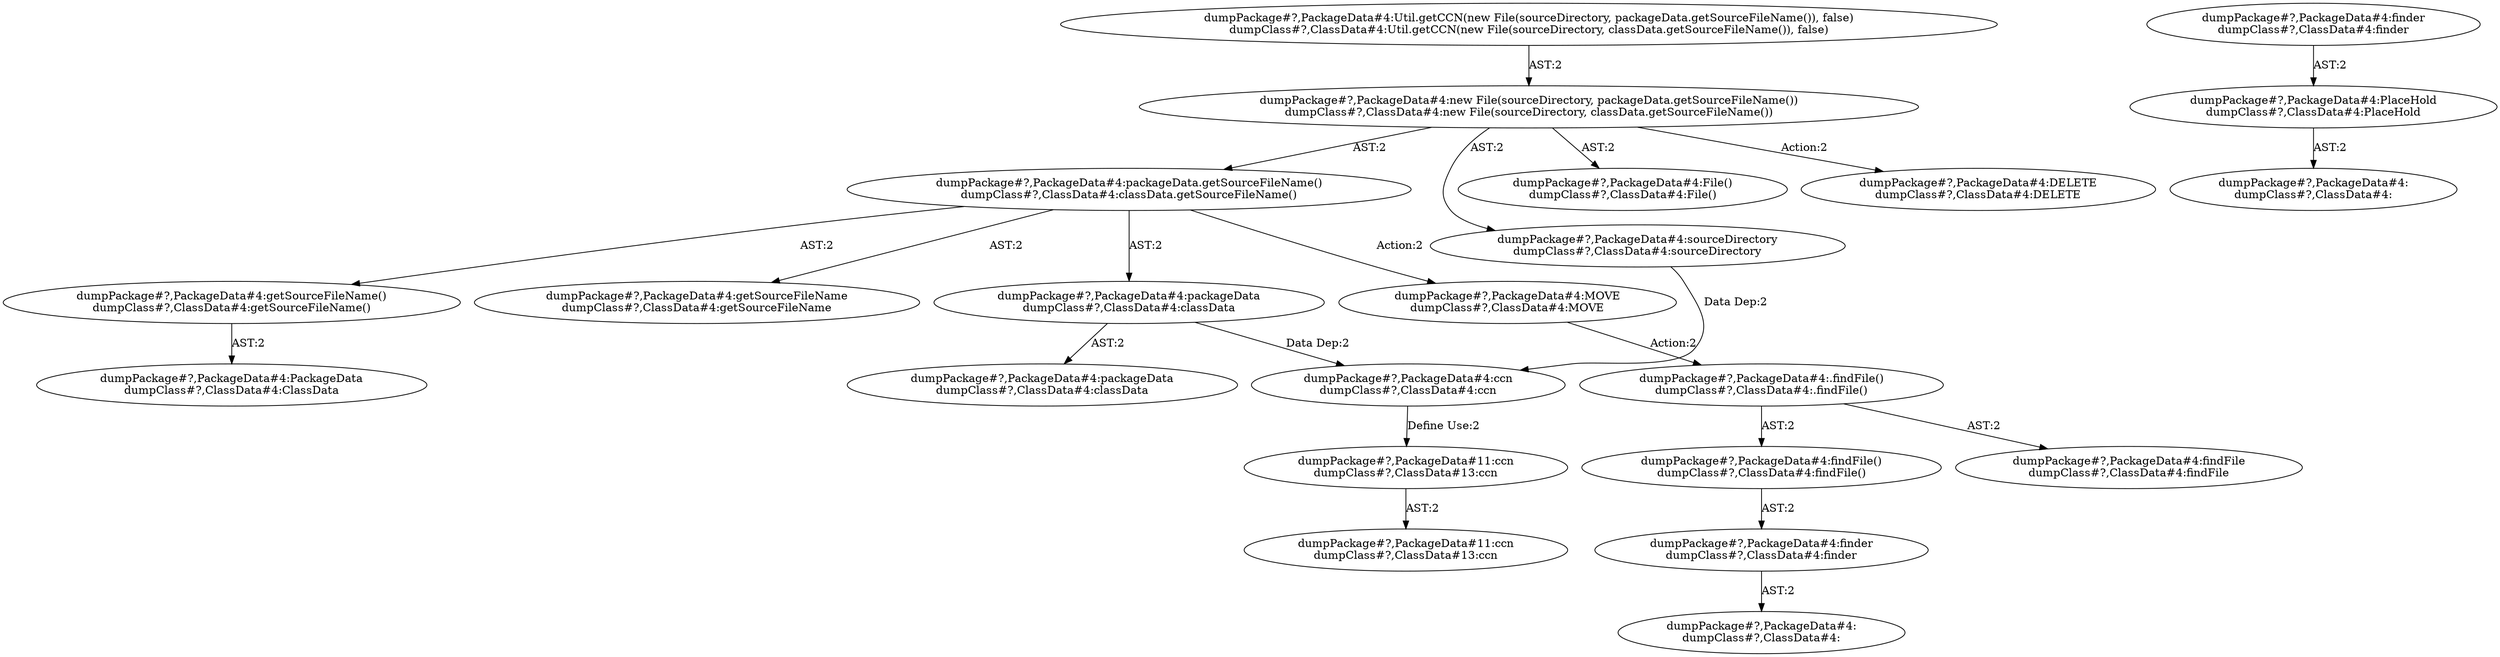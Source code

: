 digraph "Pattern" {
0 [label="dumpPackage#?,PackageData#4:MOVE
dumpClass#?,ClassData#4:MOVE" shape=ellipse]
1 [label="dumpPackage#?,PackageData#4:packageData.getSourceFileName()
dumpClass#?,ClassData#4:classData.getSourceFileName()" shape=ellipse]
2 [label="dumpPackage#?,PackageData#4:new File(sourceDirectory, packageData.getSourceFileName())
dumpClass#?,ClassData#4:new File(sourceDirectory, classData.getSourceFileName())" shape=ellipse]
3 [label="dumpPackage#?,PackageData#4:Util.getCCN(new File(sourceDirectory, packageData.getSourceFileName()), false)
dumpClass#?,ClassData#4:Util.getCCN(new File(sourceDirectory, classData.getSourceFileName()), false)" shape=ellipse]
4 [label="dumpPackage#?,PackageData#4:File()
dumpClass#?,ClassData#4:File()" shape=ellipse]
5 [label="dumpPackage#?,PackageData#4:sourceDirectory
dumpClass#?,ClassData#4:sourceDirectory" shape=ellipse]
6 [label="dumpPackage#?,PackageData#4:DELETE
dumpClass#?,ClassData#4:DELETE" shape=ellipse]
7 [label="dumpPackage#?,PackageData#4:getSourceFileName
dumpClass#?,ClassData#4:getSourceFileName" shape=ellipse]
8 [label="dumpPackage#?,PackageData#4:packageData
dumpClass#?,ClassData#4:classData" shape=ellipse]
9 [label="dumpPackage#?,PackageData#4:packageData
dumpClass#?,ClassData#4:classData" shape=ellipse]
10 [label="dumpPackage#?,PackageData#4:ccn
dumpClass#?,ClassData#4:ccn" shape=ellipse]
11 [label="dumpPackage#?,PackageData#4:getSourceFileName()
dumpClass#?,ClassData#4:getSourceFileName()" shape=ellipse]
12 [label="dumpPackage#?,PackageData#4:PackageData
dumpClass#?,ClassData#4:ClassData" shape=ellipse]
13 [label="dumpPackage#?,PackageData#4:.findFile()
dumpClass#?,ClassData#4:.findFile()" shape=ellipse]
14 [label="dumpPackage#?,PackageData#4:findFile
dumpClass#?,ClassData#4:findFile" shape=ellipse]
15 [label="dumpPackage#?,PackageData#4:finder
dumpClass#?,ClassData#4:finder" shape=ellipse]
16 [label="dumpPackage#?,PackageData#4:PlaceHold
dumpClass#?,ClassData#4:PlaceHold" shape=ellipse]
17 [label="dumpPackage#?,PackageData#4:
dumpClass#?,ClassData#4:" shape=ellipse]
18 [label="dumpPackage#?,PackageData#11:ccn
dumpClass#?,ClassData#13:ccn" shape=ellipse]
19 [label="dumpPackage#?,PackageData#11:ccn
dumpClass#?,ClassData#13:ccn" shape=ellipse]
20 [label="dumpPackage#?,PackageData#4:findFile()
dumpClass#?,ClassData#4:findFile()" shape=ellipse]
21 [label="dumpPackage#?,PackageData#4:finder
dumpClass#?,ClassData#4:finder" shape=ellipse]
22 [label="dumpPackage#?,PackageData#4:
dumpClass#?,ClassData#4:" shape=ellipse]
0 -> 13 [label="Action:2"];
1 -> 0 [label="Action:2"];
1 -> 7 [label="AST:2"];
1 -> 8 [label="AST:2"];
1 -> 11 [label="AST:2"];
2 -> 1 [label="AST:2"];
2 -> 4 [label="AST:2"];
2 -> 5 [label="AST:2"];
2 -> 6 [label="Action:2"];
3 -> 2 [label="AST:2"];
5 -> 10 [label="Data Dep:2"];
8 -> 9 [label="AST:2"];
8 -> 10 [label="Data Dep:2"];
10 -> 18 [label="Define Use:2"];
11 -> 12 [label="AST:2"];
13 -> 14 [label="AST:2"];
13 -> 20 [label="AST:2"];
15 -> 16 [label="AST:2"];
16 -> 17 [label="AST:2"];
18 -> 19 [label="AST:2"];
20 -> 21 [label="AST:2"];
21 -> 22 [label="AST:2"];
}
